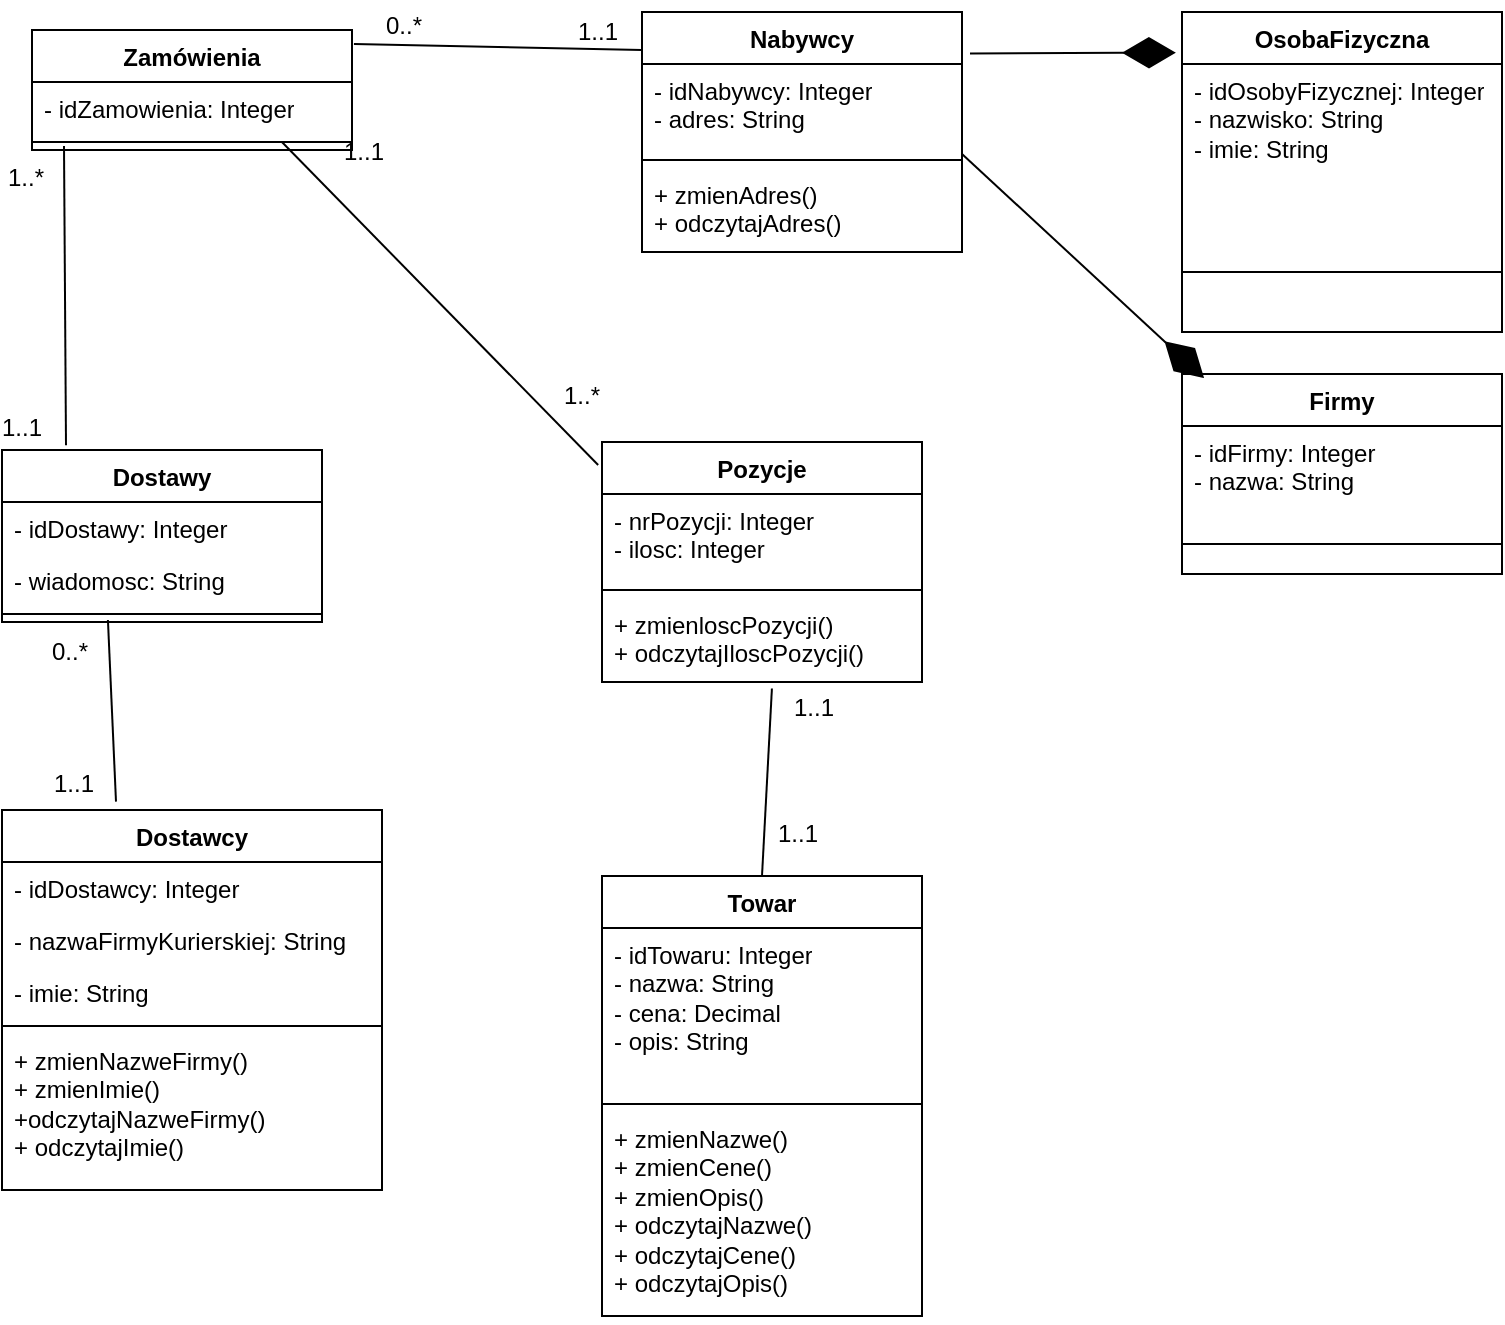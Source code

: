 <mxfile version="24.3.1" type="github">
  <diagram name="Strona-1" id="cTV_GR0OxYt_mNOug6cq">
    <mxGraphModel dx="1620" dy="783" grid="1" gridSize="10" guides="1" tooltips="1" connect="1" arrows="1" fold="1" page="1" pageScale="1" pageWidth="827" pageHeight="1169" math="0" shadow="0">
      <root>
        <mxCell id="0" />
        <mxCell id="1" parent="0" />
        <mxCell id="UYdwfUjSoblY3GaNPx0x-1" value="Zamówienia" style="swimlane;fontStyle=1;align=center;verticalAlign=top;childLayout=stackLayout;horizontal=1;startSize=26;horizontalStack=0;resizeParent=1;resizeParentMax=0;resizeLast=0;collapsible=1;marginBottom=0;whiteSpace=wrap;html=1;" parent="1" vertex="1">
          <mxGeometry x="35" y="90" width="160" height="60" as="geometry" />
        </mxCell>
        <mxCell id="UYdwfUjSoblY3GaNPx0x-2" value="- idZamowienia: Integer" style="text;strokeColor=none;fillColor=none;align=left;verticalAlign=top;spacingLeft=4;spacingRight=4;overflow=hidden;rotatable=0;points=[[0,0.5],[1,0.5]];portConstraint=eastwest;whiteSpace=wrap;html=1;" parent="UYdwfUjSoblY3GaNPx0x-1" vertex="1">
          <mxGeometry y="26" width="160" height="26" as="geometry" />
        </mxCell>
        <mxCell id="UYdwfUjSoblY3GaNPx0x-3" value="" style="line;strokeWidth=1;fillColor=none;align=left;verticalAlign=middle;spacingTop=-1;spacingLeft=3;spacingRight=3;rotatable=0;labelPosition=right;points=[];portConstraint=eastwest;strokeColor=inherit;" parent="UYdwfUjSoblY3GaNPx0x-1" vertex="1">
          <mxGeometry y="52" width="160" height="8" as="geometry" />
        </mxCell>
        <mxCell id="UYdwfUjSoblY3GaNPx0x-5" value="Nabywcy" style="swimlane;fontStyle=1;align=center;verticalAlign=top;childLayout=stackLayout;horizontal=1;startSize=26;horizontalStack=0;resizeParent=1;resizeParentMax=0;resizeLast=0;collapsible=1;marginBottom=0;whiteSpace=wrap;html=1;" parent="1" vertex="1">
          <mxGeometry x="340" y="81" width="160" height="120" as="geometry" />
        </mxCell>
        <mxCell id="UYdwfUjSoblY3GaNPx0x-6" value="- idNabywcy: Integer&lt;div&gt;- adres: String&lt;/div&gt;" style="text;strokeColor=none;fillColor=none;align=left;verticalAlign=top;spacingLeft=4;spacingRight=4;overflow=hidden;rotatable=0;points=[[0,0.5],[1,0.5]];portConstraint=eastwest;whiteSpace=wrap;html=1;" parent="UYdwfUjSoblY3GaNPx0x-5" vertex="1">
          <mxGeometry y="26" width="160" height="44" as="geometry" />
        </mxCell>
        <mxCell id="UYdwfUjSoblY3GaNPx0x-7" value="" style="line;strokeWidth=1;fillColor=none;align=left;verticalAlign=middle;spacingTop=-1;spacingLeft=3;spacingRight=3;rotatable=0;labelPosition=right;points=[];portConstraint=eastwest;strokeColor=inherit;" parent="UYdwfUjSoblY3GaNPx0x-5" vertex="1">
          <mxGeometry y="70" width="160" height="8" as="geometry" />
        </mxCell>
        <mxCell id="UYdwfUjSoblY3GaNPx0x-8" value="+ zmienAdres()&lt;div&gt;+ odczytajAdres()&lt;/div&gt;" style="text;strokeColor=none;fillColor=none;align=left;verticalAlign=top;spacingLeft=4;spacingRight=4;overflow=hidden;rotatable=0;points=[[0,0.5],[1,0.5]];portConstraint=eastwest;whiteSpace=wrap;html=1;" parent="UYdwfUjSoblY3GaNPx0x-5" vertex="1">
          <mxGeometry y="78" width="160" height="42" as="geometry" />
        </mxCell>
        <mxCell id="UYdwfUjSoblY3GaNPx0x-9" value="OsobaFizyczna" style="swimlane;fontStyle=1;align=center;verticalAlign=top;childLayout=stackLayout;horizontal=1;startSize=26;horizontalStack=0;resizeParent=1;resizeParentMax=0;resizeLast=0;collapsible=1;marginBottom=0;whiteSpace=wrap;html=1;" parent="1" vertex="1">
          <mxGeometry x="610" y="81" width="160" height="160" as="geometry" />
        </mxCell>
        <mxCell id="UYdwfUjSoblY3GaNPx0x-10" value="- idOsobyFizycznej: Integer&lt;div&gt;- nazwisko: String&lt;/div&gt;&lt;div&gt;- imie: String&lt;/div&gt;" style="text;strokeColor=none;fillColor=none;align=left;verticalAlign=top;spacingLeft=4;spacingRight=4;overflow=hidden;rotatable=0;points=[[0,0.5],[1,0.5]];portConstraint=eastwest;whiteSpace=wrap;html=1;" parent="UYdwfUjSoblY3GaNPx0x-9" vertex="1">
          <mxGeometry y="26" width="160" height="74" as="geometry" />
        </mxCell>
        <mxCell id="UYdwfUjSoblY3GaNPx0x-11" value="" style="line;strokeWidth=1;fillColor=none;align=left;verticalAlign=middle;spacingTop=-1;spacingLeft=3;spacingRight=3;rotatable=0;labelPosition=right;points=[];portConstraint=eastwest;strokeColor=inherit;" parent="UYdwfUjSoblY3GaNPx0x-9" vertex="1">
          <mxGeometry y="100" width="160" height="60" as="geometry" />
        </mxCell>
        <mxCell id="tQX4GCeEQsAGxdmDiney-1" value="Dostawy" style="swimlane;fontStyle=1;align=center;verticalAlign=top;childLayout=stackLayout;horizontal=1;startSize=26;horizontalStack=0;resizeParent=1;resizeParentMax=0;resizeLast=0;collapsible=1;marginBottom=0;whiteSpace=wrap;html=1;" parent="1" vertex="1">
          <mxGeometry x="20" y="300" width="160" height="86" as="geometry" />
        </mxCell>
        <mxCell id="tQX4GCeEQsAGxdmDiney-2" value="- idDostawy: Integer" style="text;strokeColor=none;fillColor=none;align=left;verticalAlign=top;spacingLeft=4;spacingRight=4;overflow=hidden;rotatable=0;points=[[0,0.5],[1,0.5]];portConstraint=eastwest;whiteSpace=wrap;html=1;" parent="tQX4GCeEQsAGxdmDiney-1" vertex="1">
          <mxGeometry y="26" width="160" height="26" as="geometry" />
        </mxCell>
        <mxCell id="tQX4GCeEQsAGxdmDiney-5" value="- wiadomosc: String" style="text;strokeColor=none;fillColor=none;align=left;verticalAlign=top;spacingLeft=4;spacingRight=4;overflow=hidden;rotatable=0;points=[[0,0.5],[1,0.5]];portConstraint=eastwest;whiteSpace=wrap;html=1;" parent="tQX4GCeEQsAGxdmDiney-1" vertex="1">
          <mxGeometry y="52" width="160" height="26" as="geometry" />
        </mxCell>
        <mxCell id="tQX4GCeEQsAGxdmDiney-3" value="" style="line;strokeWidth=1;fillColor=none;align=left;verticalAlign=middle;spacingTop=-1;spacingLeft=3;spacingRight=3;rotatable=0;labelPosition=right;points=[];portConstraint=eastwest;strokeColor=inherit;" parent="tQX4GCeEQsAGxdmDiney-1" vertex="1">
          <mxGeometry y="78" width="160" height="8" as="geometry" />
        </mxCell>
        <mxCell id="UYdwfUjSoblY3GaNPx0x-13" value="Firmy" style="swimlane;fontStyle=1;align=center;verticalAlign=top;childLayout=stackLayout;horizontal=1;startSize=26;horizontalStack=0;resizeParent=1;resizeParentMax=0;resizeLast=0;collapsible=1;marginBottom=0;whiteSpace=wrap;html=1;" parent="1" vertex="1">
          <mxGeometry x="610" y="262" width="160" height="100" as="geometry" />
        </mxCell>
        <mxCell id="UYdwfUjSoblY3GaNPx0x-14" value="- idFirmy: Integer&lt;div&gt;- nazwa: String&lt;/div&gt;" style="text;strokeColor=none;fillColor=none;align=left;verticalAlign=top;spacingLeft=4;spacingRight=4;overflow=hidden;rotatable=0;points=[[0,0.5],[1,0.5]];portConstraint=eastwest;whiteSpace=wrap;html=1;" parent="UYdwfUjSoblY3GaNPx0x-13" vertex="1">
          <mxGeometry y="26" width="160" height="44" as="geometry" />
        </mxCell>
        <mxCell id="UYdwfUjSoblY3GaNPx0x-15" value="" style="line;strokeWidth=1;fillColor=none;align=left;verticalAlign=middle;spacingTop=-1;spacingLeft=3;spacingRight=3;rotatable=0;labelPosition=right;points=[];portConstraint=eastwest;strokeColor=inherit;" parent="UYdwfUjSoblY3GaNPx0x-13" vertex="1">
          <mxGeometry y="70" width="160" height="30" as="geometry" />
        </mxCell>
        <mxCell id="tQX4GCeEQsAGxdmDiney-6" value="Dostawcy" style="swimlane;fontStyle=1;align=center;verticalAlign=top;childLayout=stackLayout;horizontal=1;startSize=26;horizontalStack=0;resizeParent=1;resizeParentMax=0;resizeLast=0;collapsible=1;marginBottom=0;whiteSpace=wrap;html=1;" parent="1" vertex="1">
          <mxGeometry x="20" y="480" width="190" height="190" as="geometry" />
        </mxCell>
        <mxCell id="tQX4GCeEQsAGxdmDiney-7" value="- idDostawcy: Integer" style="text;strokeColor=none;fillColor=none;align=left;verticalAlign=top;spacingLeft=4;spacingRight=4;overflow=hidden;rotatable=0;points=[[0,0.5],[1,0.5]];portConstraint=eastwest;whiteSpace=wrap;html=1;" parent="tQX4GCeEQsAGxdmDiney-6" vertex="1">
          <mxGeometry y="26" width="190" height="26" as="geometry" />
        </mxCell>
        <mxCell id="tQX4GCeEQsAGxdmDiney-8" value="- nazwaFirmyKurierskiej: String" style="text;strokeColor=none;fillColor=none;align=left;verticalAlign=top;spacingLeft=4;spacingRight=4;overflow=hidden;rotatable=0;points=[[0,0.5],[1,0.5]];portConstraint=eastwest;whiteSpace=wrap;html=1;" parent="tQX4GCeEQsAGxdmDiney-6" vertex="1">
          <mxGeometry y="52" width="190" height="26" as="geometry" />
        </mxCell>
        <mxCell id="tQX4GCeEQsAGxdmDiney-11" value="- imie: String" style="text;strokeColor=none;fillColor=none;align=left;verticalAlign=top;spacingLeft=4;spacingRight=4;overflow=hidden;rotatable=0;points=[[0,0.5],[1,0.5]];portConstraint=eastwest;whiteSpace=wrap;html=1;" parent="tQX4GCeEQsAGxdmDiney-6" vertex="1">
          <mxGeometry y="78" width="190" height="26" as="geometry" />
        </mxCell>
        <mxCell id="tQX4GCeEQsAGxdmDiney-9" value="" style="line;strokeWidth=1;fillColor=none;align=left;verticalAlign=middle;spacingTop=-1;spacingLeft=3;spacingRight=3;rotatable=0;labelPosition=right;points=[];portConstraint=eastwest;strokeColor=inherit;" parent="tQX4GCeEQsAGxdmDiney-6" vertex="1">
          <mxGeometry y="104" width="190" height="8" as="geometry" />
        </mxCell>
        <mxCell id="tQX4GCeEQsAGxdmDiney-10" value="+ zmienNazweFirmy()&lt;div&gt;+ zmienImie()&lt;/div&gt;&lt;div&gt;+odczytajNazweFirmy()&lt;/div&gt;&lt;div&gt;+ odczytajImie()&lt;/div&gt;" style="text;strokeColor=none;fillColor=none;align=left;verticalAlign=top;spacingLeft=4;spacingRight=4;overflow=hidden;rotatable=0;points=[[0,0.5],[1,0.5]];portConstraint=eastwest;whiteSpace=wrap;html=1;" parent="tQX4GCeEQsAGxdmDiney-6" vertex="1">
          <mxGeometry y="112" width="190" height="78" as="geometry" />
        </mxCell>
        <mxCell id="UYdwfUjSoblY3GaNPx0x-18" value="Pozycje" style="swimlane;fontStyle=1;align=center;verticalAlign=top;childLayout=stackLayout;horizontal=1;startSize=26;horizontalStack=0;resizeParent=1;resizeParentMax=0;resizeLast=0;collapsible=1;marginBottom=0;whiteSpace=wrap;html=1;" parent="1" vertex="1">
          <mxGeometry x="320" y="296" width="160" height="120" as="geometry" />
        </mxCell>
        <mxCell id="UYdwfUjSoblY3GaNPx0x-19" value="- nrPozycji: Integer&lt;div&gt;- ilosc: Integer&lt;/div&gt;&lt;div&gt;&lt;br&gt;&lt;/div&gt;" style="text;strokeColor=none;fillColor=none;align=left;verticalAlign=top;spacingLeft=4;spacingRight=4;overflow=hidden;rotatable=0;points=[[0,0.5],[1,0.5]];portConstraint=eastwest;whiteSpace=wrap;html=1;" parent="UYdwfUjSoblY3GaNPx0x-18" vertex="1">
          <mxGeometry y="26" width="160" height="44" as="geometry" />
        </mxCell>
        <mxCell id="UYdwfUjSoblY3GaNPx0x-20" value="" style="line;strokeWidth=1;fillColor=none;align=left;verticalAlign=middle;spacingTop=-1;spacingLeft=3;spacingRight=3;rotatable=0;labelPosition=right;points=[];portConstraint=eastwest;strokeColor=inherit;" parent="UYdwfUjSoblY3GaNPx0x-18" vertex="1">
          <mxGeometry y="70" width="160" height="8" as="geometry" />
        </mxCell>
        <mxCell id="UYdwfUjSoblY3GaNPx0x-21" value="+ zmienloscPozycji()&lt;div&gt;+ odczytajIloscPozycji()&lt;/div&gt;" style="text;strokeColor=none;fillColor=none;align=left;verticalAlign=top;spacingLeft=4;spacingRight=4;overflow=hidden;rotatable=0;points=[[0,0.5],[1,0.5]];portConstraint=eastwest;whiteSpace=wrap;html=1;" parent="UYdwfUjSoblY3GaNPx0x-18" vertex="1">
          <mxGeometry y="78" width="160" height="42" as="geometry" />
        </mxCell>
        <mxCell id="UYdwfUjSoblY3GaNPx0x-22" value="Towar" style="swimlane;fontStyle=1;align=center;verticalAlign=top;childLayout=stackLayout;horizontal=1;startSize=26;horizontalStack=0;resizeParent=1;resizeParentMax=0;resizeLast=0;collapsible=1;marginBottom=0;whiteSpace=wrap;html=1;" parent="1" vertex="1">
          <mxGeometry x="320" y="513" width="160" height="220" as="geometry" />
        </mxCell>
        <mxCell id="UYdwfUjSoblY3GaNPx0x-23" value="- idTowaru: Integer&lt;div&gt;- nazwa: String&lt;/div&gt;&lt;div&gt;- cena: Decimal&lt;/div&gt;&lt;div&gt;- opis: String&lt;/div&gt;&lt;div&gt;&lt;br&gt;&lt;/div&gt;" style="text;strokeColor=none;fillColor=none;align=left;verticalAlign=top;spacingLeft=4;spacingRight=4;overflow=hidden;rotatable=0;points=[[0,0.5],[1,0.5]];portConstraint=eastwest;whiteSpace=wrap;html=1;" parent="UYdwfUjSoblY3GaNPx0x-22" vertex="1">
          <mxGeometry y="26" width="160" height="84" as="geometry" />
        </mxCell>
        <mxCell id="UYdwfUjSoblY3GaNPx0x-24" value="" style="line;strokeWidth=1;fillColor=none;align=left;verticalAlign=middle;spacingTop=-1;spacingLeft=3;spacingRight=3;rotatable=0;labelPosition=right;points=[];portConstraint=eastwest;strokeColor=inherit;" parent="UYdwfUjSoblY3GaNPx0x-22" vertex="1">
          <mxGeometry y="110" width="160" height="8" as="geometry" />
        </mxCell>
        <mxCell id="UYdwfUjSoblY3GaNPx0x-25" value="+ zmienNazwe()&lt;div&gt;+ zmienCene()&lt;/div&gt;&lt;div&gt;+ zmienOpis()&lt;/div&gt;&lt;div&gt;+ odczytajNazwe()&lt;/div&gt;&lt;div&gt;+ odczytajCene()&lt;/div&gt;&lt;div&gt;+ odczytajOpis()&lt;/div&gt;" style="text;strokeColor=none;fillColor=none;align=left;verticalAlign=top;spacingLeft=4;spacingRight=4;overflow=hidden;rotatable=0;points=[[0,0.5],[1,0.5]];portConstraint=eastwest;whiteSpace=wrap;html=1;" parent="UYdwfUjSoblY3GaNPx0x-22" vertex="1">
          <mxGeometry y="118" width="160" height="102" as="geometry" />
        </mxCell>
        <mxCell id="1nvELmdnoaFNfF1YMQm3-2" value="" style="endArrow=none;html=1;rounded=0;exitX=1.006;exitY=0.116;exitDx=0;exitDy=0;exitPerimeter=0;" edge="1" parent="1" source="UYdwfUjSoblY3GaNPx0x-1">
          <mxGeometry relative="1" as="geometry">
            <mxPoint x="210" y="100" as="sourcePoint" />
            <mxPoint x="340" y="100" as="targetPoint" />
          </mxGeometry>
        </mxCell>
        <mxCell id="1nvELmdnoaFNfF1YMQm3-3" value="0..*" style="resizable=0;html=1;whiteSpace=wrap;align=left;verticalAlign=bottom;" connectable="0" vertex="1" parent="1nvELmdnoaFNfF1YMQm3-2">
          <mxGeometry x="-1" relative="1" as="geometry">
            <mxPoint x="14" as="offset" />
          </mxGeometry>
        </mxCell>
        <mxCell id="1nvELmdnoaFNfF1YMQm3-4" value="1..1" style="resizable=0;html=1;whiteSpace=wrap;align=right;verticalAlign=bottom;" connectable="0" vertex="1" parent="1nvELmdnoaFNfF1YMQm3-2">
          <mxGeometry x="1" relative="1" as="geometry">
            <mxPoint x="-10" as="offset" />
          </mxGeometry>
        </mxCell>
        <mxCell id="1nvELmdnoaFNfF1YMQm3-8" value="" style="endArrow=none;html=1;rounded=0;exitX=0.1;exitY=0.75;exitDx=0;exitDy=0;exitPerimeter=0;entryX=0.2;entryY=-0.027;entryDx=0;entryDy=0;entryPerimeter=0;" edge="1" parent="1" source="UYdwfUjSoblY3GaNPx0x-3" target="tQX4GCeEQsAGxdmDiney-1">
          <mxGeometry relative="1" as="geometry">
            <mxPoint x="50.04" y="176" as="sourcePoint" />
            <mxPoint x="187" y="220" as="targetPoint" />
          </mxGeometry>
        </mxCell>
        <mxCell id="1nvELmdnoaFNfF1YMQm3-9" value="1..*" style="resizable=0;html=1;whiteSpace=wrap;align=left;verticalAlign=bottom;" connectable="0" vertex="1" parent="1nvELmdnoaFNfF1YMQm3-8">
          <mxGeometry x="-1" relative="1" as="geometry">
            <mxPoint x="-30" y="24" as="offset" />
          </mxGeometry>
        </mxCell>
        <mxCell id="1nvELmdnoaFNfF1YMQm3-10" value="1..1" style="resizable=0;html=1;whiteSpace=wrap;align=right;verticalAlign=bottom;" connectable="0" vertex="1" parent="1nvELmdnoaFNfF1YMQm3-8">
          <mxGeometry x="1" relative="1" as="geometry">
            <mxPoint x="-10" as="offset" />
          </mxGeometry>
        </mxCell>
        <mxCell id="1nvELmdnoaFNfF1YMQm3-11" value="" style="endArrow=none;html=1;rounded=0;exitX=0.331;exitY=0.875;exitDx=0;exitDy=0;exitPerimeter=0;entryX=0.3;entryY=-0.022;entryDx=0;entryDy=0;entryPerimeter=0;" edge="1" parent="1" source="tQX4GCeEQsAGxdmDiney-3" target="tQX4GCeEQsAGxdmDiney-6">
          <mxGeometry relative="1" as="geometry">
            <mxPoint x="76" y="416.004" as="sourcePoint" />
            <mxPoint x="62" y="307" as="targetPoint" />
          </mxGeometry>
        </mxCell>
        <mxCell id="1nvELmdnoaFNfF1YMQm3-12" value="0..*" style="resizable=0;html=1;whiteSpace=wrap;align=left;verticalAlign=bottom;" connectable="0" vertex="1" parent="1nvELmdnoaFNfF1YMQm3-11">
          <mxGeometry x="-1" relative="1" as="geometry">
            <mxPoint x="-30" y="24" as="offset" />
          </mxGeometry>
        </mxCell>
        <mxCell id="1nvELmdnoaFNfF1YMQm3-13" value="1..1" style="resizable=0;html=1;whiteSpace=wrap;align=right;verticalAlign=bottom;" connectable="0" vertex="1" parent="1nvELmdnoaFNfF1YMQm3-11">
          <mxGeometry x="1" relative="1" as="geometry">
            <mxPoint x="-10" as="offset" />
          </mxGeometry>
        </mxCell>
        <mxCell id="1nvELmdnoaFNfF1YMQm3-14" value="" style="endArrow=none;html=1;rounded=0;exitX=0.781;exitY=0.5;exitDx=0;exitDy=0;entryX=-0.012;entryY=0.096;entryDx=0;entryDy=0;exitPerimeter=0;entryPerimeter=0;" edge="1" parent="1" source="UYdwfUjSoblY3GaNPx0x-3" target="UYdwfUjSoblY3GaNPx0x-18">
          <mxGeometry relative="1" as="geometry">
            <mxPoint x="171" y="176.988" as="sourcePoint" />
            <mxPoint x="335" y="357" as="targetPoint" />
          </mxGeometry>
        </mxCell>
        <mxCell id="1nvELmdnoaFNfF1YMQm3-15" value="1..1" style="resizable=0;html=1;whiteSpace=wrap;align=left;verticalAlign=bottom;" connectable="0" vertex="1" parent="1nvELmdnoaFNfF1YMQm3-14">
          <mxGeometry x="-1" relative="1" as="geometry">
            <mxPoint x="29" y="13" as="offset" />
          </mxGeometry>
        </mxCell>
        <mxCell id="1nvELmdnoaFNfF1YMQm3-16" value="1..*" style="resizable=0;html=1;whiteSpace=wrap;align=right;verticalAlign=bottom;" connectable="0" vertex="1" parent="1nvELmdnoaFNfF1YMQm3-14">
          <mxGeometry x="1" relative="1" as="geometry">
            <mxPoint x="2" y="-26" as="offset" />
          </mxGeometry>
        </mxCell>
        <mxCell id="1nvELmdnoaFNfF1YMQm3-17" value="" style="endArrow=none;html=1;rounded=0;exitX=0.531;exitY=1.077;exitDx=0;exitDy=0;entryX=0.5;entryY=0;entryDx=0;entryDy=0;exitPerimeter=0;" edge="1" parent="1" source="UYdwfUjSoblY3GaNPx0x-21" target="UYdwfUjSoblY3GaNPx0x-22">
          <mxGeometry relative="1" as="geometry">
            <mxPoint x="414" y="412" as="sourcePoint" />
            <mxPoint x="561" y="541" as="targetPoint" />
          </mxGeometry>
        </mxCell>
        <mxCell id="1nvELmdnoaFNfF1YMQm3-18" value="1..1" style="resizable=0;html=1;whiteSpace=wrap;align=left;verticalAlign=bottom;" connectable="0" vertex="1" parent="1nvELmdnoaFNfF1YMQm3-17">
          <mxGeometry x="-1" relative="1" as="geometry">
            <mxPoint x="9" y="18" as="offset" />
          </mxGeometry>
        </mxCell>
        <mxCell id="1nvELmdnoaFNfF1YMQm3-19" value="1..1" style="resizable=0;html=1;whiteSpace=wrap;align=right;verticalAlign=bottom;" connectable="0" vertex="1" parent="1nvELmdnoaFNfF1YMQm3-17">
          <mxGeometry x="1" relative="1" as="geometry">
            <mxPoint x="30" y="-13" as="offset" />
          </mxGeometry>
        </mxCell>
        <mxCell id="1nvELmdnoaFNfF1YMQm3-20" value="" style="endArrow=diamondThin;endFill=1;endSize=24;html=1;rounded=0;exitX=1.025;exitY=0.173;exitDx=0;exitDy=0;exitPerimeter=0;entryX=-0.019;entryY=0.127;entryDx=0;entryDy=0;entryPerimeter=0;" edge="1" parent="1" source="UYdwfUjSoblY3GaNPx0x-5" target="UYdwfUjSoblY3GaNPx0x-9">
          <mxGeometry width="160" relative="1" as="geometry">
            <mxPoint x="580" y="400" as="sourcePoint" />
            <mxPoint x="740" y="400" as="targetPoint" />
          </mxGeometry>
        </mxCell>
        <mxCell id="1nvELmdnoaFNfF1YMQm3-21" value="" style="endArrow=diamondThin;endFill=1;endSize=24;html=1;rounded=0;exitX=1;exitY=1.023;exitDx=0;exitDy=0;exitPerimeter=0;entryX=0.069;entryY=0.02;entryDx=0;entryDy=0;entryPerimeter=0;" edge="1" parent="1" source="UYdwfUjSoblY3GaNPx0x-6" target="UYdwfUjSoblY3GaNPx0x-13">
          <mxGeometry width="160" relative="1" as="geometry">
            <mxPoint x="580" y="400" as="sourcePoint" />
            <mxPoint x="740" y="400" as="targetPoint" />
          </mxGeometry>
        </mxCell>
      </root>
    </mxGraphModel>
  </diagram>
</mxfile>
